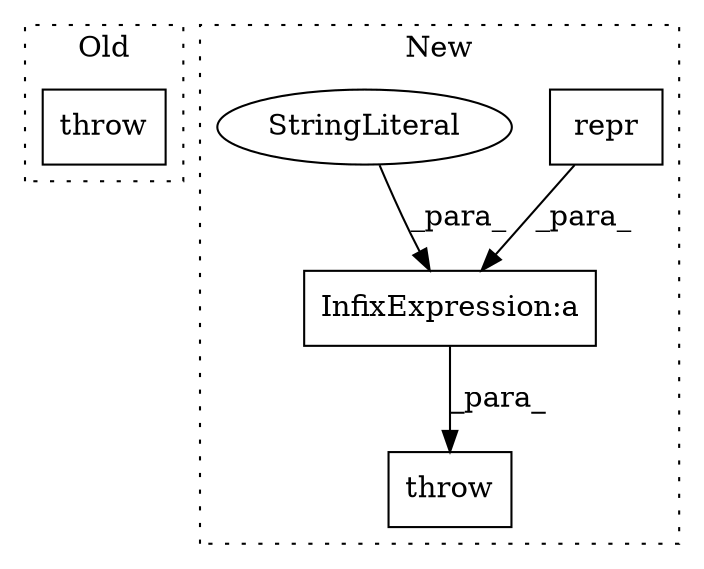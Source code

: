 digraph G {
subgraph cluster0 {
1 [label="throw" a="53" s="6300" l="6" shape="box"];
label = "Old";
style="dotted";
}
subgraph cluster1 {
2 [label="repr" a="32" s="7969,7983" l="5,1" shape="box"];
3 [label="throw" a="53" s="7916" l="6" shape="box"];
4 [label="InfixExpression:a" a="27" s="7966" l="3" shape="box"];
5 [label="StringLiteral" a="45" s="7932" l="34" shape="ellipse"];
label = "New";
style="dotted";
}
2 -> 4 [label="_para_"];
4 -> 3 [label="_para_"];
5 -> 4 [label="_para_"];
}